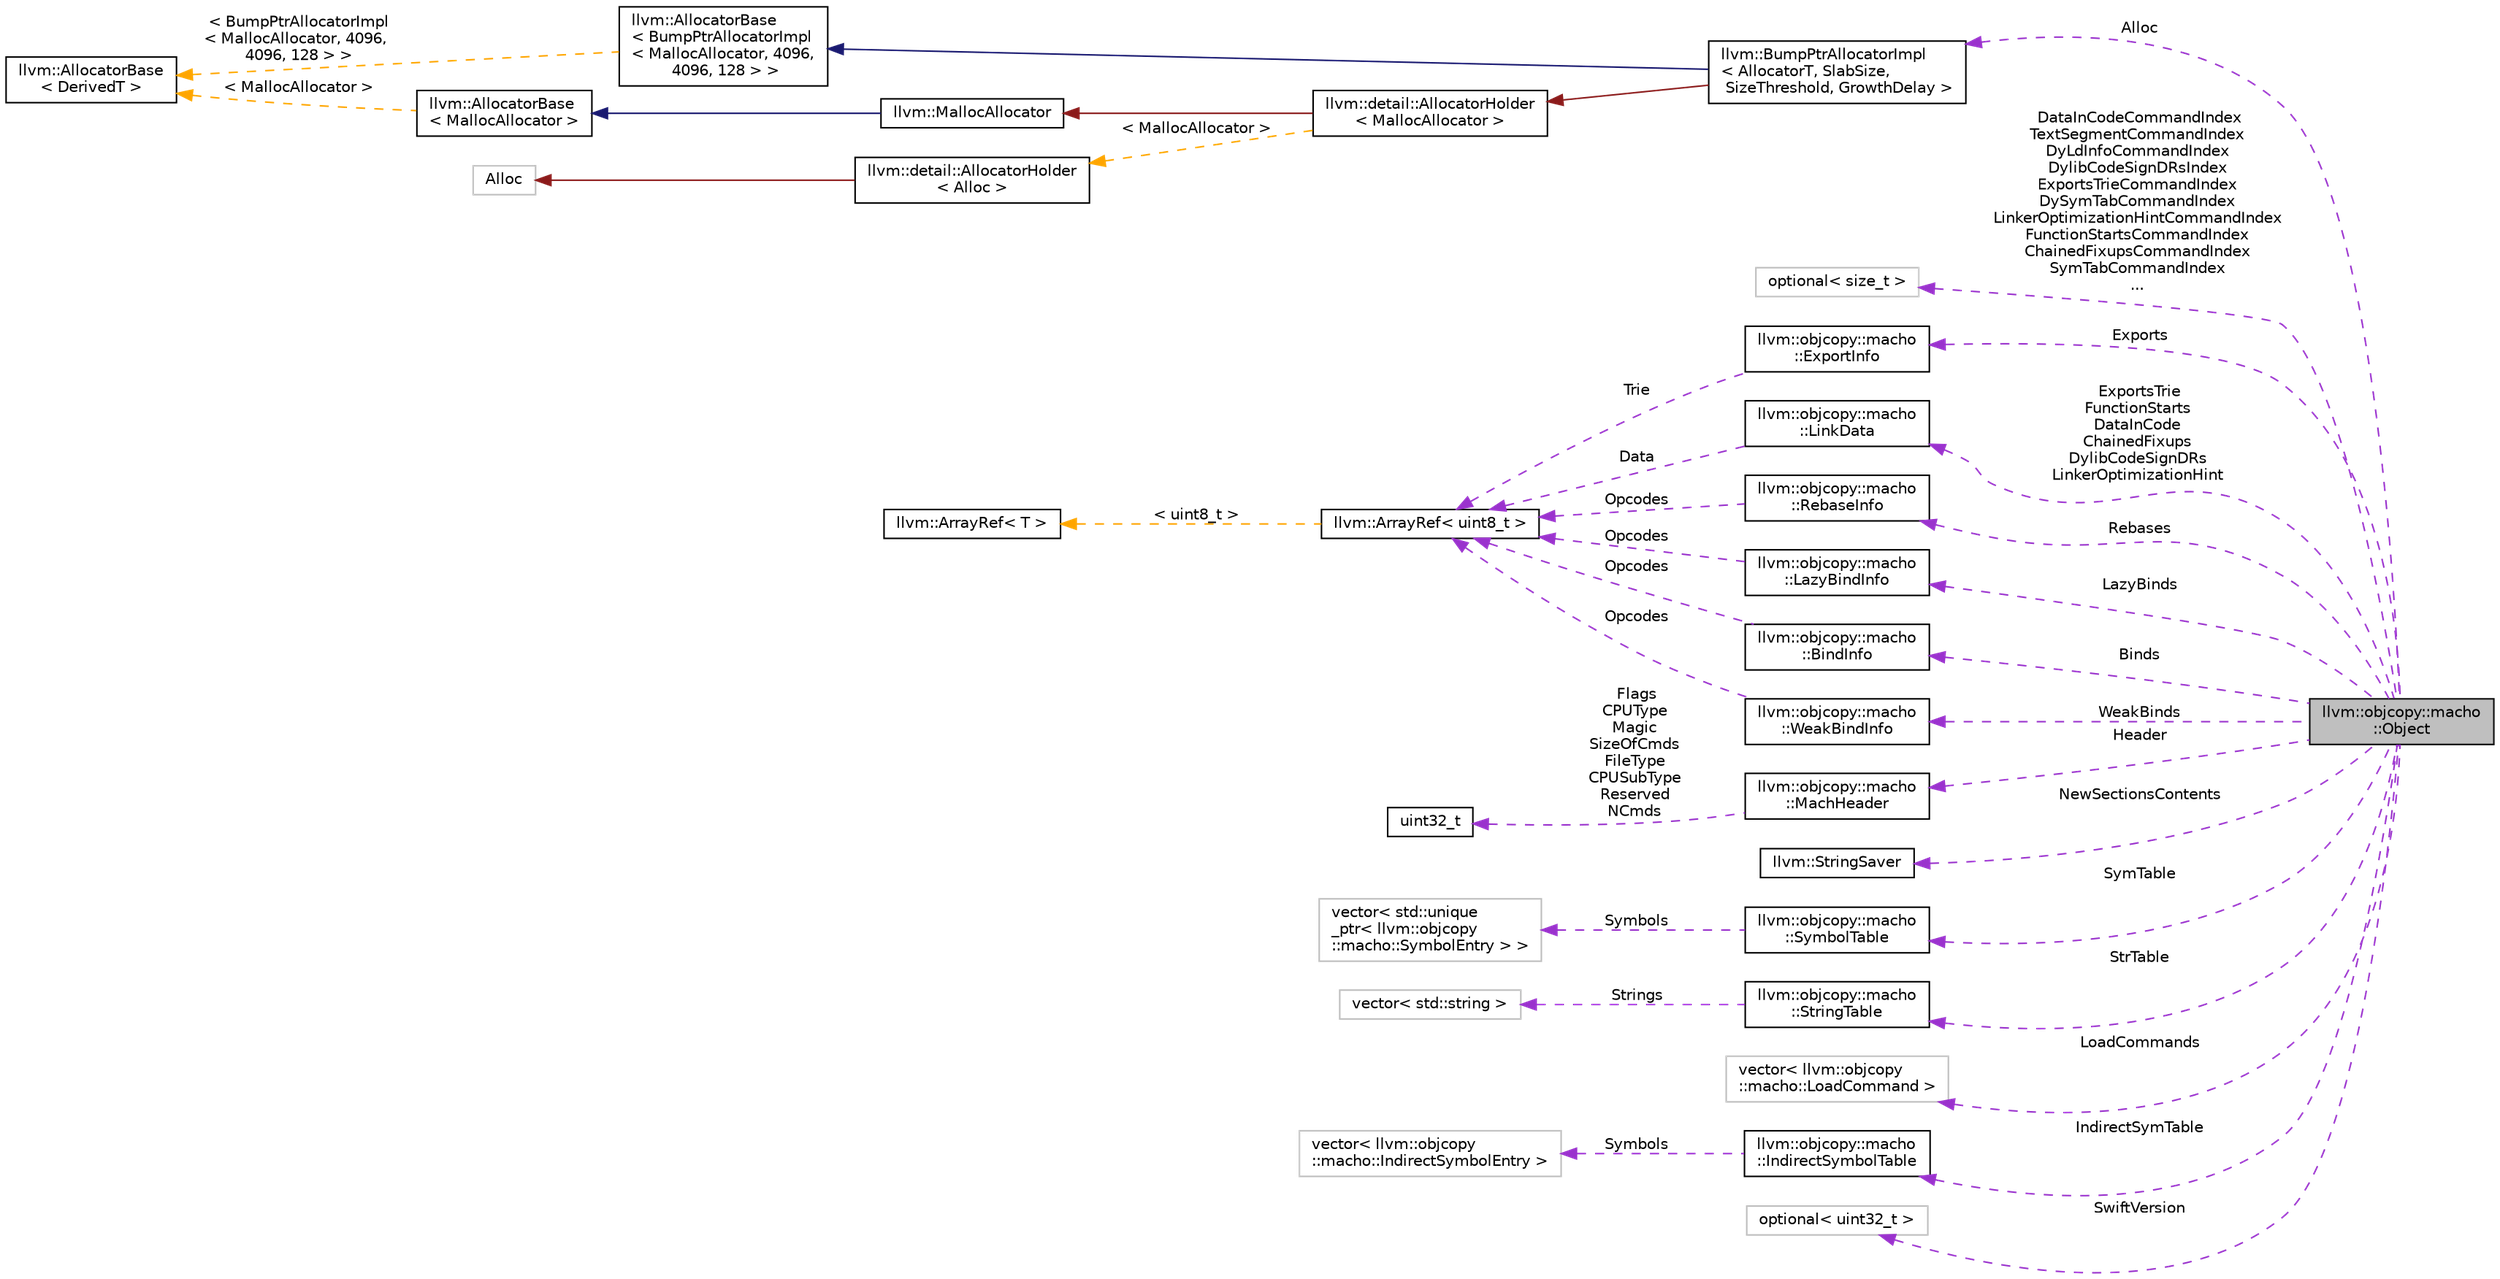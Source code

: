 digraph "llvm::objcopy::macho::Object"
{
 // LATEX_PDF_SIZE
  bgcolor="transparent";
  edge [fontname="Helvetica",fontsize="10",labelfontname="Helvetica",labelfontsize="10"];
  node [fontname="Helvetica",fontsize="10",shape=record];
  rankdir="LR";
  Node1 [label="llvm::objcopy::macho\l::Object",height=0.2,width=0.4,color="black", fillcolor="grey75", style="filled", fontcolor="black",tooltip=" "];
  Node2 -> Node1 [dir="back",color="darkorchid3",fontsize="10",style="dashed",label=" Alloc" ,fontname="Helvetica"];
  Node2 [label="llvm::BumpPtrAllocatorImpl\l\< AllocatorT, SlabSize,\l SizeThreshold, GrowthDelay \>",height=0.2,width=0.4,color="black",URL="$classllvm_1_1BumpPtrAllocatorImpl.html",tooltip="Allocate memory in an ever growing pool, as if by bump-pointer."];
  Node3 -> Node2 [dir="back",color="midnightblue",fontsize="10",style="solid",fontname="Helvetica"];
  Node3 [label="llvm::AllocatorBase\l\< BumpPtrAllocatorImpl\l\< MallocAllocator, 4096,\l 4096, 128 \> \>",height=0.2,width=0.4,color="black",URL="$classllvm_1_1AllocatorBase.html",tooltip=" "];
  Node4 -> Node3 [dir="back",color="orange",fontsize="10",style="dashed",label=" \< BumpPtrAllocatorImpl\l\< MallocAllocator, 4096,\l 4096, 128 \> \>" ,fontname="Helvetica"];
  Node4 [label="llvm::AllocatorBase\l\< DerivedT \>",height=0.2,width=0.4,color="black",URL="$classllvm_1_1AllocatorBase.html",tooltip="CRTP base class providing obvious overloads for the core Allocate() methods of LLVM-style allocators."];
  Node5 -> Node2 [dir="back",color="firebrick4",fontsize="10",style="solid",fontname="Helvetica"];
  Node5 [label="llvm::detail::AllocatorHolder\l\< MallocAllocator \>",height=0.2,width=0.4,color="black",URL="$classllvm_1_1detail_1_1AllocatorHolder.html",tooltip=" "];
  Node6 -> Node5 [dir="back",color="firebrick4",fontsize="10",style="solid",fontname="Helvetica"];
  Node6 [label="llvm::MallocAllocator",height=0.2,width=0.4,color="black",URL="$classllvm_1_1MallocAllocator.html",tooltip=" "];
  Node7 -> Node6 [dir="back",color="midnightblue",fontsize="10",style="solid",fontname="Helvetica"];
  Node7 [label="llvm::AllocatorBase\l\< MallocAllocator \>",height=0.2,width=0.4,color="black",URL="$classllvm_1_1AllocatorBase.html",tooltip=" "];
  Node4 -> Node7 [dir="back",color="orange",fontsize="10",style="dashed",label=" \< MallocAllocator \>" ,fontname="Helvetica"];
  Node8 -> Node5 [dir="back",color="orange",fontsize="10",style="dashed",label=" \< MallocAllocator \>" ,fontname="Helvetica"];
  Node8 [label="llvm::detail::AllocatorHolder\l\< Alloc \>",height=0.2,width=0.4,color="black",URL="$classllvm_1_1detail_1_1AllocatorHolder.html",tooltip=" "];
  Node9 -> Node8 [dir="back",color="firebrick4",fontsize="10",style="solid",fontname="Helvetica"];
  Node9 [label="Alloc",height=0.2,width=0.4,color="grey75",tooltip=" "];
  Node10 -> Node1 [dir="back",color="darkorchid3",fontsize="10",style="dashed",label=" DataInCodeCommandIndex\nTextSegmentCommandIndex\nDyLdInfoCommandIndex\nDylibCodeSignDRsIndex\nExportsTrieCommandIndex\nDySymTabCommandIndex\nLinkerOptimizationHintCommandIndex\nFunctionStartsCommandIndex\nChainedFixupsCommandIndex\nSymTabCommandIndex\n..." ,fontname="Helvetica"];
  Node10 [label="optional\< size_t \>",height=0.2,width=0.4,color="grey75",tooltip=" "];
  Node11 -> Node1 [dir="back",color="darkorchid3",fontsize="10",style="dashed",label=" Exports" ,fontname="Helvetica"];
  Node11 [label="llvm::objcopy::macho\l::ExportInfo",height=0.2,width=0.4,color="black",URL="$structllvm_1_1objcopy_1_1macho_1_1ExportInfo.html",tooltip="The location of the export info inside the binary is described by LC_DYLD_INFO load command."];
  Node12 -> Node11 [dir="back",color="darkorchid3",fontsize="10",style="dashed",label=" Trie" ,fontname="Helvetica"];
  Node12 [label="llvm::ArrayRef\< uint8_t \>",height=0.2,width=0.4,color="black",URL="$classllvm_1_1ArrayRef.html",tooltip=" "];
  Node13 -> Node12 [dir="back",color="orange",fontsize="10",style="dashed",label=" \< uint8_t \>" ,fontname="Helvetica"];
  Node13 [label="llvm::ArrayRef\< T \>",height=0.2,width=0.4,color="black",URL="$classllvm_1_1ArrayRef.html",tooltip="ArrayRef - Represent a constant reference to an array (0 or more elements consecutively in memory),..."];
  Node14 -> Node1 [dir="back",color="darkorchid3",fontsize="10",style="dashed",label=" Header" ,fontname="Helvetica"];
  Node14 [label="llvm::objcopy::macho\l::MachHeader",height=0.2,width=0.4,color="black",URL="$structllvm_1_1objcopy_1_1macho_1_1MachHeader.html",tooltip=" "];
  Node15 -> Node14 [dir="back",color="darkorchid3",fontsize="10",style="dashed",label=" Flags\nCPUType\nMagic\nSizeOfCmds\nFileType\nCPUSubType\nReserved\nNCmds" ,fontname="Helvetica"];
  Node15 [label="uint32_t",height=0.2,width=0.4,color="black",URL="$classuint32__t.html",tooltip=" "];
  Node16 -> Node1 [dir="back",color="darkorchid3",fontsize="10",style="dashed",label=" NewSectionsContents" ,fontname="Helvetica"];
  Node16 [label="llvm::StringSaver",height=0.2,width=0.4,color="black",URL="$classllvm_1_1StringSaver.html",tooltip="Saves strings in the provided stable storage and returns a StringRef with a stable character pointer."];
  Node17 -> Node1 [dir="back",color="darkorchid3",fontsize="10",style="dashed",label=" ExportsTrie\nFunctionStarts\nDataInCode\nChainedFixups\nDylibCodeSignDRs\nLinkerOptimizationHint" ,fontname="Helvetica"];
  Node17 [label="llvm::objcopy::macho\l::LinkData",height=0.2,width=0.4,color="black",URL="$structllvm_1_1objcopy_1_1macho_1_1LinkData.html",tooltip=" "];
  Node12 -> Node17 [dir="back",color="darkorchid3",fontsize="10",style="dashed",label=" Data" ,fontname="Helvetica"];
  Node18 -> Node1 [dir="back",color="darkorchid3",fontsize="10",style="dashed",label=" Rebases" ,fontname="Helvetica"];
  Node18 [label="llvm::objcopy::macho\l::RebaseInfo",height=0.2,width=0.4,color="black",URL="$structllvm_1_1objcopy_1_1macho_1_1RebaseInfo.html",tooltip="The location of the rebase info inside the binary is described by LC_DYLD_INFO load command."];
  Node12 -> Node18 [dir="back",color="darkorchid3",fontsize="10",style="dashed",label=" Opcodes" ,fontname="Helvetica"];
  Node19 -> Node1 [dir="back",color="darkorchid3",fontsize="10",style="dashed",label=" LazyBinds" ,fontname="Helvetica"];
  Node19 [label="llvm::objcopy::macho\l::LazyBindInfo",height=0.2,width=0.4,color="black",URL="$structllvm_1_1objcopy_1_1macho_1_1LazyBindInfo.html",tooltip="The location of the lazy bind info inside the binary is described by LC_DYLD_INFO load command."];
  Node12 -> Node19 [dir="back",color="darkorchid3",fontsize="10",style="dashed",label=" Opcodes" ,fontname="Helvetica"];
  Node20 -> Node1 [dir="back",color="darkorchid3",fontsize="10",style="dashed",label=" Binds" ,fontname="Helvetica"];
  Node20 [label="llvm::objcopy::macho\l::BindInfo",height=0.2,width=0.4,color="black",URL="$structllvm_1_1objcopy_1_1macho_1_1BindInfo.html",tooltip="The location of the bind info inside the binary is described by LC_DYLD_INFO load command."];
  Node12 -> Node20 [dir="back",color="darkorchid3",fontsize="10",style="dashed",label=" Opcodes" ,fontname="Helvetica"];
  Node21 -> Node1 [dir="back",color="darkorchid3",fontsize="10",style="dashed",label=" SymTable" ,fontname="Helvetica"];
  Node21 [label="llvm::objcopy::macho\l::SymbolTable",height=0.2,width=0.4,color="black",URL="$structllvm_1_1objcopy_1_1macho_1_1SymbolTable.html",tooltip="The location of the symbol table inside the binary is described by LC_SYMTAB load command."];
  Node22 -> Node21 [dir="back",color="darkorchid3",fontsize="10",style="dashed",label=" Symbols" ,fontname="Helvetica"];
  Node22 [label="vector\< std::unique\l_ptr\< llvm::objcopy\l::macho::SymbolEntry \> \>",height=0.2,width=0.4,color="grey75",tooltip=" "];
  Node23 -> Node1 [dir="back",color="darkorchid3",fontsize="10",style="dashed",label=" StrTable" ,fontname="Helvetica"];
  Node23 [label="llvm::objcopy::macho\l::StringTable",height=0.2,width=0.4,color="black",URL="$structllvm_1_1objcopy_1_1macho_1_1StringTable.html",tooltip="The location of the string table inside the binary is described by LC_SYMTAB load command."];
  Node24 -> Node23 [dir="back",color="darkorchid3",fontsize="10",style="dashed",label=" Strings" ,fontname="Helvetica"];
  Node24 [label="vector\< std::string \>",height=0.2,width=0.4,color="grey75",tooltip=" "];
  Node25 -> Node1 [dir="back",color="darkorchid3",fontsize="10",style="dashed",label=" LoadCommands" ,fontname="Helvetica"];
  Node25 [label="vector\< llvm::objcopy\l::macho::LoadCommand \>",height=0.2,width=0.4,color="grey75",tooltip=" "];
  Node26 -> Node1 [dir="back",color="darkorchid3",fontsize="10",style="dashed",label=" IndirectSymTable" ,fontname="Helvetica"];
  Node26 [label="llvm::objcopy::macho\l::IndirectSymbolTable",height=0.2,width=0.4,color="black",URL="$structllvm_1_1objcopy_1_1macho_1_1IndirectSymbolTable.html",tooltip=" "];
  Node27 -> Node26 [dir="back",color="darkorchid3",fontsize="10",style="dashed",label=" Symbols" ,fontname="Helvetica"];
  Node27 [label="vector\< llvm::objcopy\l::macho::IndirectSymbolEntry \>",height=0.2,width=0.4,color="grey75",tooltip=" "];
  Node28 -> Node1 [dir="back",color="darkorchid3",fontsize="10",style="dashed",label=" WeakBinds" ,fontname="Helvetica"];
  Node28 [label="llvm::objcopy::macho\l::WeakBindInfo",height=0.2,width=0.4,color="black",URL="$structllvm_1_1objcopy_1_1macho_1_1WeakBindInfo.html",tooltip="The location of the weak bind info inside the binary is described by LC_DYLD_INFO load command."];
  Node12 -> Node28 [dir="back",color="darkorchid3",fontsize="10",style="dashed",label=" Opcodes" ,fontname="Helvetica"];
  Node29 -> Node1 [dir="back",color="darkorchid3",fontsize="10",style="dashed",label=" SwiftVersion" ,fontname="Helvetica"];
  Node29 [label="optional\< uint32_t \>",height=0.2,width=0.4,color="grey75",tooltip=" "];
}
